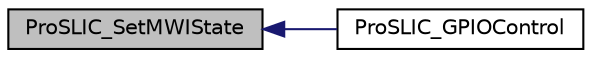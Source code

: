 digraph "ProSLIC_SetMWIState"
{
  edge [fontname="Helvetica",fontsize="10",labelfontname="Helvetica",labelfontsize="10"];
  node [fontname="Helvetica",fontsize="10",shape=record];
  rankdir="LR";
  Node1 [label="ProSLIC_SetMWIState",height=0.2,width=0.4,color="black", fillcolor="grey75", style="filled", fontcolor="black"];
  Node1 -> Node2 [dir="back",color="midnightblue",fontsize="10",style="solid",fontname="Helvetica"];
  Node2 [label="ProSLIC_GPIOControl",height=0.2,width=0.4,color="black", fillcolor="white", style="filled",URL="$group___p_r_o_s_l_i_c___g_p_i_o.html#ga016c780745433def9c9844abe60deed1",tooltip="This function controls the GPIOs of the ProSLIC. "];
}
